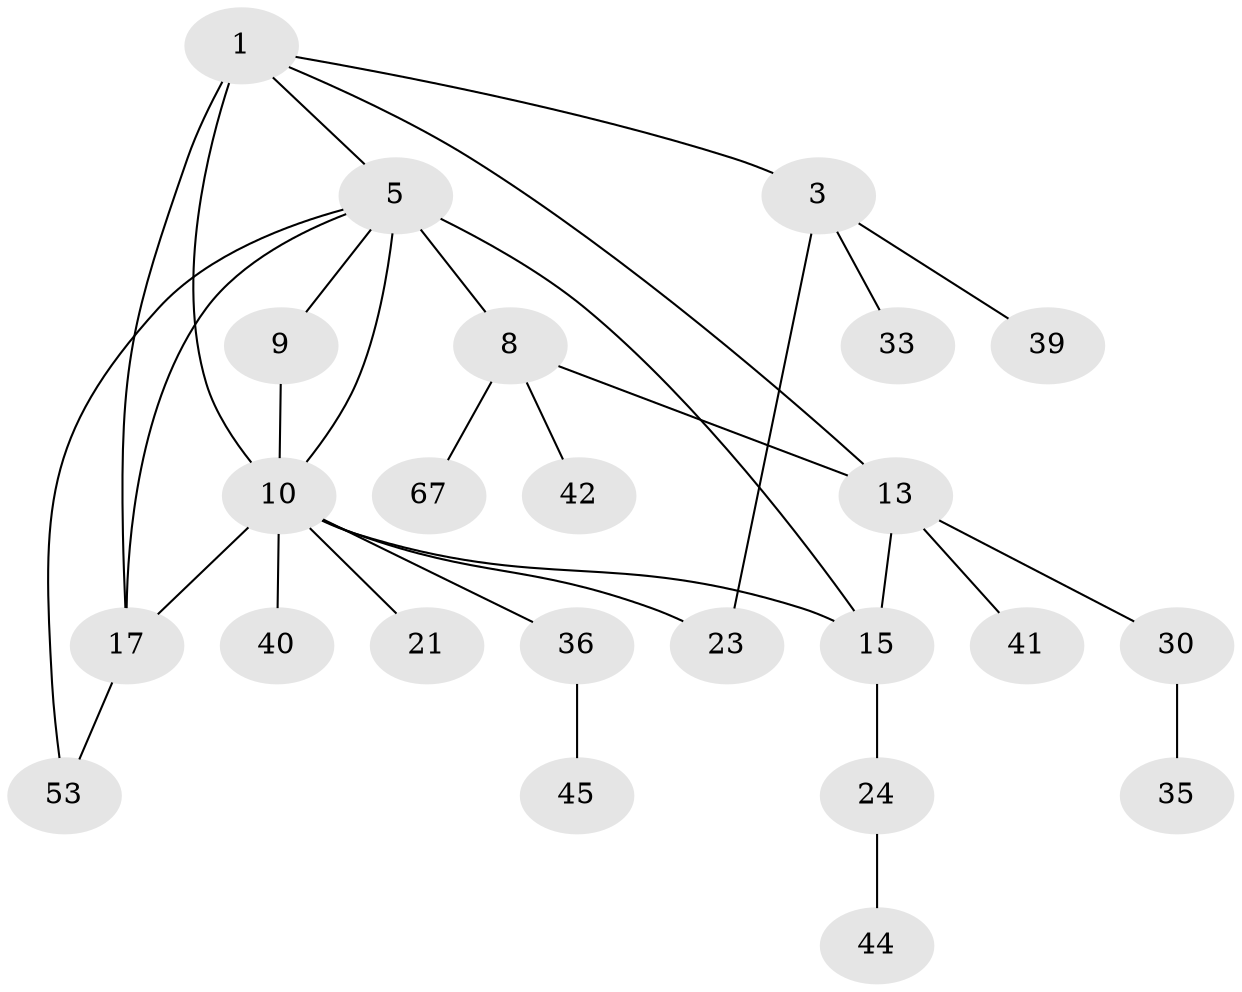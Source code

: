 // original degree distribution, {5: 0.0625, 4: 0.05, 9: 0.0125, 11: 0.0125, 7: 0.0625, 3: 0.0625, 6: 0.0375, 8: 0.025, 1: 0.5375, 2: 0.1375}
// Generated by graph-tools (version 1.1) at 2025/19/03/04/25 18:19:38]
// undirected, 24 vertices, 32 edges
graph export_dot {
graph [start="1"]
  node [color=gray90,style=filled];
  1 [super="+2+28"];
  3 [super="+48+54+58"];
  5 [super="+12+60+6"];
  8 [super="+22+29"];
  9 [super="+56+31"];
  10 [super="+11+34+75"];
  13 [super="+16+14+51"];
  15 [super="+74"];
  17 [super="+55+20+27"];
  21;
  23 [super="+62+57"];
  24;
  30 [super="+79+46+38"];
  33;
  35;
  36;
  39;
  40 [super="+49+50"];
  41;
  42;
  44;
  45 [super="+80"];
  53;
  67;
  1 -- 3 [weight=3];
  1 -- 10 [weight=3];
  1 -- 17 [weight=2];
  1 -- 5;
  1 -- 13;
  3 -- 23;
  3 -- 33;
  3 -- 39;
  5 -- 8 [weight=3];
  5 -- 53;
  5 -- 9;
  5 -- 10 [weight=2];
  5 -- 15;
  5 -- 17;
  8 -- 42;
  8 -- 67;
  8 -- 13;
  9 -- 10 [weight=2];
  10 -- 40;
  10 -- 36;
  10 -- 15;
  10 -- 17 [weight=4];
  10 -- 21;
  10 -- 23;
  13 -- 15 [weight=3];
  13 -- 30;
  13 -- 41;
  15 -- 24;
  17 -- 53;
  24 -- 44;
  30 -- 35;
  36 -- 45;
}
